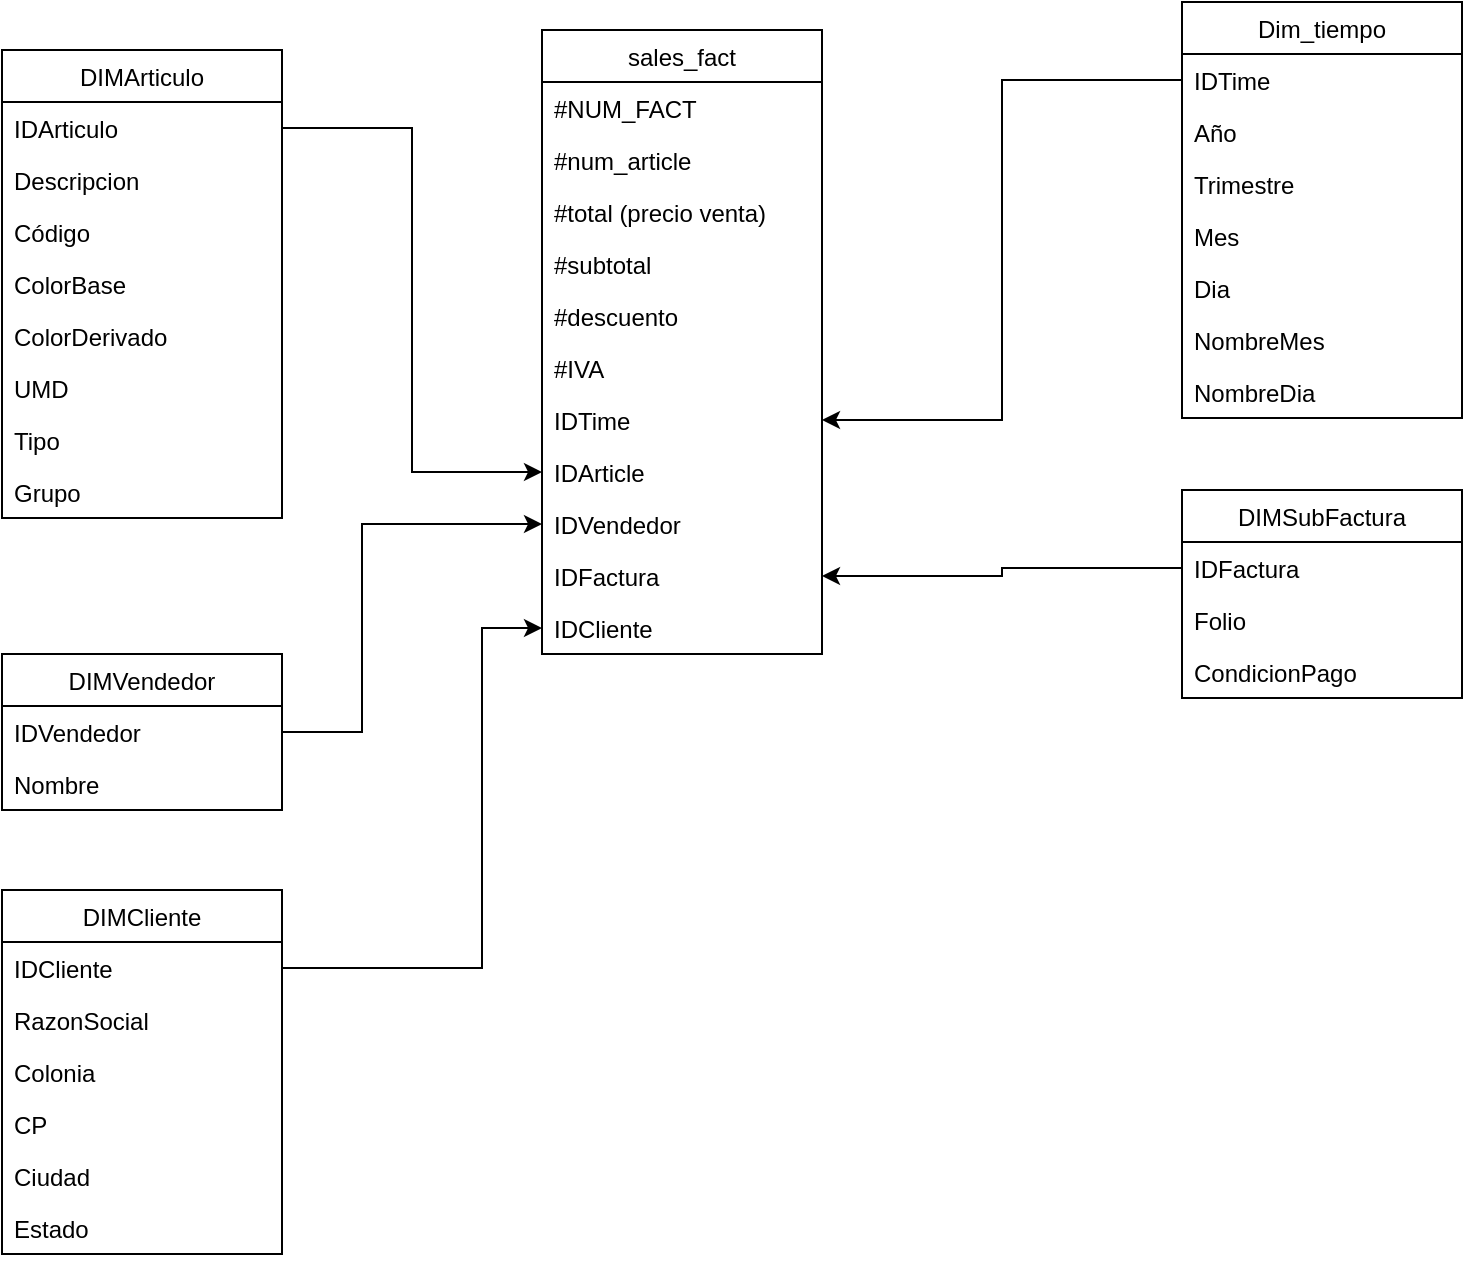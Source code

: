 <mxfile version="15.2.7" type="device"><diagram id="2OoZqWvPzdYR_3UG_opN" name="Página-1"><mxGraphModel dx="1102" dy="550" grid="1" gridSize="10" guides="1" tooltips="1" connect="1" arrows="1" fold="1" page="1" pageScale="1" pageWidth="827" pageHeight="1169" math="0" shadow="0"><root><mxCell id="0"/><mxCell id="1" parent="0"/><mxCell id="Zclb2I6ghxSD00dmzPSG-1" value="sales_fact" style="swimlane;fontStyle=0;childLayout=stackLayout;horizontal=1;startSize=26;fillColor=none;horizontalStack=0;resizeParent=1;resizeParentMax=0;resizeLast=0;collapsible=1;marginBottom=0;" parent="1" vertex="1"><mxGeometry x="310" y="190" width="140" height="312" as="geometry"/></mxCell><mxCell id="Zclb2I6ghxSD00dmzPSG-8" value="#NUM_FACT" style="text;strokeColor=none;fillColor=none;align=left;verticalAlign=top;spacingLeft=4;spacingRight=4;overflow=hidden;rotatable=0;points=[[0,0.5],[1,0.5]];portConstraint=eastwest;" parent="Zclb2I6ghxSD00dmzPSG-1" vertex="1"><mxGeometry y="26" width="140" height="26" as="geometry"/></mxCell><mxCell id="Zclb2I6ghxSD00dmzPSG-5" value="#num_article" style="text;strokeColor=none;fillColor=none;align=left;verticalAlign=top;spacingLeft=4;spacingRight=4;overflow=hidden;rotatable=0;points=[[0,0.5],[1,0.5]];portConstraint=eastwest;" parent="Zclb2I6ghxSD00dmzPSG-1" vertex="1"><mxGeometry y="52" width="140" height="26" as="geometry"/></mxCell><mxCell id="Zclb2I6ghxSD00dmzPSG-37" value="#total (precio venta)" style="text;strokeColor=none;fillColor=none;align=left;verticalAlign=top;spacingLeft=4;spacingRight=4;overflow=hidden;rotatable=0;points=[[0,0.5],[1,0.5]];portConstraint=eastwest;" parent="Zclb2I6ghxSD00dmzPSG-1" vertex="1"><mxGeometry y="78" width="140" height="26" as="geometry"/></mxCell><mxCell id="7O4tBIvkz-tvfTOCQzpD-5" value="#subtotal" style="text;strokeColor=none;fillColor=none;align=left;verticalAlign=top;spacingLeft=4;spacingRight=4;overflow=hidden;rotatable=0;points=[[0,0.5],[1,0.5]];portConstraint=eastwest;" vertex="1" parent="Zclb2I6ghxSD00dmzPSG-1"><mxGeometry y="104" width="140" height="26" as="geometry"/></mxCell><mxCell id="7O4tBIvkz-tvfTOCQzpD-6" value="#descuento" style="text;strokeColor=none;fillColor=none;align=left;verticalAlign=top;spacingLeft=4;spacingRight=4;overflow=hidden;rotatable=0;points=[[0,0.5],[1,0.5]];portConstraint=eastwest;" vertex="1" parent="Zclb2I6ghxSD00dmzPSG-1"><mxGeometry y="130" width="140" height="26" as="geometry"/></mxCell><mxCell id="Zclb2I6ghxSD00dmzPSG-36" value="#IVA" style="text;strokeColor=none;fillColor=none;align=left;verticalAlign=top;spacingLeft=4;spacingRight=4;overflow=hidden;rotatable=0;points=[[0,0.5],[1,0.5]];portConstraint=eastwest;" parent="Zclb2I6ghxSD00dmzPSG-1" vertex="1"><mxGeometry y="156" width="140" height="26" as="geometry"/></mxCell><mxCell id="Zclb2I6ghxSD00dmzPSG-2" value="IDTime" style="text;strokeColor=none;fillColor=none;align=left;verticalAlign=top;spacingLeft=4;spacingRight=4;overflow=hidden;rotatable=0;points=[[0,0.5],[1,0.5]];portConstraint=eastwest;" parent="Zclb2I6ghxSD00dmzPSG-1" vertex="1"><mxGeometry y="182" width="140" height="26" as="geometry"/></mxCell><mxCell id="Zclb2I6ghxSD00dmzPSG-10" value="IDArticle" style="text;strokeColor=none;fillColor=none;align=left;verticalAlign=top;spacingLeft=4;spacingRight=4;overflow=hidden;rotatable=0;points=[[0,0.5],[1,0.5]];portConstraint=eastwest;" parent="Zclb2I6ghxSD00dmzPSG-1" vertex="1"><mxGeometry y="208" width="140" height="26" as="geometry"/></mxCell><mxCell id="Zclb2I6ghxSD00dmzPSG-3" value="IDVendedor" style="text;strokeColor=none;fillColor=none;align=left;verticalAlign=top;spacingLeft=4;spacingRight=4;overflow=hidden;rotatable=0;points=[[0,0.5],[1,0.5]];portConstraint=eastwest;" parent="Zclb2I6ghxSD00dmzPSG-1" vertex="1"><mxGeometry y="234" width="140" height="26" as="geometry"/></mxCell><mxCell id="Zclb2I6ghxSD00dmzPSG-7" value="IDFactura" style="text;strokeColor=none;fillColor=none;align=left;verticalAlign=top;spacingLeft=4;spacingRight=4;overflow=hidden;rotatable=0;points=[[0,0.5],[1,0.5]];portConstraint=eastwest;" parent="Zclb2I6ghxSD00dmzPSG-1" vertex="1"><mxGeometry y="260" width="140" height="26" as="geometry"/></mxCell><mxCell id="Zclb2I6ghxSD00dmzPSG-42" value="IDCliente" style="text;strokeColor=none;fillColor=none;align=left;verticalAlign=top;spacingLeft=4;spacingRight=4;overflow=hidden;rotatable=0;points=[[0,0.5],[1,0.5]];portConstraint=eastwest;" parent="Zclb2I6ghxSD00dmzPSG-1" vertex="1"><mxGeometry y="286" width="140" height="26" as="geometry"/></mxCell><mxCell id="Zclb2I6ghxSD00dmzPSG-11" value="Dim_tiempo" style="swimlane;fontStyle=0;childLayout=stackLayout;horizontal=1;startSize=26;fillColor=none;horizontalStack=0;resizeParent=1;resizeParentMax=0;resizeLast=0;collapsible=1;marginBottom=0;" parent="1" vertex="1"><mxGeometry x="630" y="176" width="140" height="208" as="geometry"/></mxCell><mxCell id="Zclb2I6ghxSD00dmzPSG-12" value="IDTime" style="text;strokeColor=none;fillColor=none;align=left;verticalAlign=top;spacingLeft=4;spacingRight=4;overflow=hidden;rotatable=0;points=[[0,0.5],[1,0.5]];portConstraint=eastwest;" parent="Zclb2I6ghxSD00dmzPSG-11" vertex="1"><mxGeometry y="26" width="140" height="26" as="geometry"/></mxCell><mxCell id="Zclb2I6ghxSD00dmzPSG-13" value="Año" style="text;strokeColor=none;fillColor=none;align=left;verticalAlign=top;spacingLeft=4;spacingRight=4;overflow=hidden;rotatable=0;points=[[0,0.5],[1,0.5]];portConstraint=eastwest;" parent="Zclb2I6ghxSD00dmzPSG-11" vertex="1"><mxGeometry y="52" width="140" height="26" as="geometry"/></mxCell><mxCell id="Zclb2I6ghxSD00dmzPSG-14" value="Trimestre" style="text;strokeColor=none;fillColor=none;align=left;verticalAlign=top;spacingLeft=4;spacingRight=4;overflow=hidden;rotatable=0;points=[[0,0.5],[1,0.5]];portConstraint=eastwest;" parent="Zclb2I6ghxSD00dmzPSG-11" vertex="1"><mxGeometry y="78" width="140" height="26" as="geometry"/></mxCell><mxCell id="Zclb2I6ghxSD00dmzPSG-33" value="Mes" style="text;strokeColor=none;fillColor=none;align=left;verticalAlign=top;spacingLeft=4;spacingRight=4;overflow=hidden;rotatable=0;points=[[0,0.5],[1,0.5]];portConstraint=eastwest;" parent="Zclb2I6ghxSD00dmzPSG-11" vertex="1"><mxGeometry y="104" width="140" height="26" as="geometry"/></mxCell><mxCell id="7O4tBIvkz-tvfTOCQzpD-2" value="Dia" style="text;strokeColor=none;fillColor=none;align=left;verticalAlign=top;spacingLeft=4;spacingRight=4;overflow=hidden;rotatable=0;points=[[0,0.5],[1,0.5]];portConstraint=eastwest;" vertex="1" parent="Zclb2I6ghxSD00dmzPSG-11"><mxGeometry y="130" width="140" height="26" as="geometry"/></mxCell><mxCell id="7O4tBIvkz-tvfTOCQzpD-3" value="NombreMes" style="text;strokeColor=none;fillColor=none;align=left;verticalAlign=top;spacingLeft=4;spacingRight=4;overflow=hidden;rotatable=0;points=[[0,0.5],[1,0.5]];portConstraint=eastwest;" vertex="1" parent="Zclb2I6ghxSD00dmzPSG-11"><mxGeometry y="156" width="140" height="26" as="geometry"/></mxCell><mxCell id="Zclb2I6ghxSD00dmzPSG-34" value="NombreDia" style="text;strokeColor=none;fillColor=none;align=left;verticalAlign=top;spacingLeft=4;spacingRight=4;overflow=hidden;rotatable=0;points=[[0,0.5],[1,0.5]];portConstraint=eastwest;" parent="Zclb2I6ghxSD00dmzPSG-11" vertex="1"><mxGeometry y="182" width="140" height="26" as="geometry"/></mxCell><mxCell id="Zclb2I6ghxSD00dmzPSG-15" value="DIMVendedor" style="swimlane;fontStyle=0;childLayout=stackLayout;horizontal=1;startSize=26;fillColor=none;horizontalStack=0;resizeParent=1;resizeParentMax=0;resizeLast=0;collapsible=1;marginBottom=0;" parent="1" vertex="1"><mxGeometry x="40" y="502" width="140" height="78" as="geometry"/></mxCell><mxCell id="Zclb2I6ghxSD00dmzPSG-16" value="IDVendedor" style="text;strokeColor=none;fillColor=none;align=left;verticalAlign=top;spacingLeft=4;spacingRight=4;overflow=hidden;rotatable=0;points=[[0,0.5],[1,0.5]];portConstraint=eastwest;" parent="Zclb2I6ghxSD00dmzPSG-15" vertex="1"><mxGeometry y="26" width="140" height="26" as="geometry"/></mxCell><mxCell id="Zclb2I6ghxSD00dmzPSG-17" value="Nombre" style="text;strokeColor=none;fillColor=none;align=left;verticalAlign=top;spacingLeft=4;spacingRight=4;overflow=hidden;rotatable=0;points=[[0,0.5],[1,0.5]];portConstraint=eastwest;" parent="Zclb2I6ghxSD00dmzPSG-15" vertex="1"><mxGeometry y="52" width="140" height="26" as="geometry"/></mxCell><mxCell id="Zclb2I6ghxSD00dmzPSG-19" value="DIMArticulo" style="swimlane;fontStyle=0;childLayout=stackLayout;horizontal=1;startSize=26;fillColor=none;horizontalStack=0;resizeParent=1;resizeParentMax=0;resizeLast=0;collapsible=1;marginBottom=0;" parent="1" vertex="1"><mxGeometry x="40" y="200" width="140" height="234" as="geometry"/></mxCell><mxCell id="Zclb2I6ghxSD00dmzPSG-20" value="IDArticulo" style="text;strokeColor=none;fillColor=none;align=left;verticalAlign=top;spacingLeft=4;spacingRight=4;overflow=hidden;rotatable=0;points=[[0,0.5],[1,0.5]];portConstraint=eastwest;" parent="Zclb2I6ghxSD00dmzPSG-19" vertex="1"><mxGeometry y="26" width="140" height="26" as="geometry"/></mxCell><mxCell id="Zclb2I6ghxSD00dmzPSG-21" value="Descripcion" style="text;strokeColor=none;fillColor=none;align=left;verticalAlign=top;spacingLeft=4;spacingRight=4;overflow=hidden;rotatable=0;points=[[0,0.5],[1,0.5]];portConstraint=eastwest;" parent="Zclb2I6ghxSD00dmzPSG-19" vertex="1"><mxGeometry y="52" width="140" height="26" as="geometry"/></mxCell><mxCell id="Zclb2I6ghxSD00dmzPSG-22" value="Código" style="text;strokeColor=none;fillColor=none;align=left;verticalAlign=top;spacingLeft=4;spacingRight=4;overflow=hidden;rotatable=0;points=[[0,0.5],[1,0.5]];portConstraint=eastwest;" parent="Zclb2I6ghxSD00dmzPSG-19" vertex="1"><mxGeometry y="78" width="140" height="26" as="geometry"/></mxCell><mxCell id="Zclb2I6ghxSD00dmzPSG-30" value="ColorBase" style="text;strokeColor=none;fillColor=none;align=left;verticalAlign=top;spacingLeft=4;spacingRight=4;overflow=hidden;rotatable=0;points=[[0,0.5],[1,0.5]];portConstraint=eastwest;" parent="Zclb2I6ghxSD00dmzPSG-19" vertex="1"><mxGeometry y="104" width="140" height="26" as="geometry"/></mxCell><mxCell id="Zclb2I6ghxSD00dmzPSG-53" value="ColorDerivado" style="text;strokeColor=none;fillColor=none;align=left;verticalAlign=top;spacingLeft=4;spacingRight=4;overflow=hidden;rotatable=0;points=[[0,0.5],[1,0.5]];portConstraint=eastwest;" parent="Zclb2I6ghxSD00dmzPSG-19" vertex="1"><mxGeometry y="130" width="140" height="26" as="geometry"/></mxCell><mxCell id="Zclb2I6ghxSD00dmzPSG-29" value="UMD" style="text;strokeColor=none;fillColor=none;align=left;verticalAlign=top;spacingLeft=4;spacingRight=4;overflow=hidden;rotatable=0;points=[[0,0.5],[1,0.5]];portConstraint=eastwest;" parent="Zclb2I6ghxSD00dmzPSG-19" vertex="1"><mxGeometry y="156" width="140" height="26" as="geometry"/></mxCell><mxCell id="Zclb2I6ghxSD00dmzPSG-52" value="Tipo" style="text;strokeColor=none;fillColor=none;align=left;verticalAlign=top;spacingLeft=4;spacingRight=4;overflow=hidden;rotatable=0;points=[[0,0.5],[1,0.5]];portConstraint=eastwest;" parent="Zclb2I6ghxSD00dmzPSG-19" vertex="1"><mxGeometry y="182" width="140" height="26" as="geometry"/></mxCell><mxCell id="7O4tBIvkz-tvfTOCQzpD-1" value="Grupo" style="text;strokeColor=none;fillColor=none;align=left;verticalAlign=top;spacingLeft=4;spacingRight=4;overflow=hidden;rotatable=0;points=[[0,0.5],[1,0.5]];portConstraint=eastwest;" vertex="1" parent="Zclb2I6ghxSD00dmzPSG-19"><mxGeometry y="208" width="140" height="26" as="geometry"/></mxCell><mxCell id="Zclb2I6ghxSD00dmzPSG-23" value="DIMSubFactura" style="swimlane;fontStyle=0;childLayout=stackLayout;horizontal=1;startSize=26;fillColor=none;horizontalStack=0;resizeParent=1;resizeParentMax=0;resizeLast=0;collapsible=1;marginBottom=0;" parent="1" vertex="1"><mxGeometry x="630" y="420" width="140" height="104" as="geometry"/></mxCell><mxCell id="Zclb2I6ghxSD00dmzPSG-24" value="IDFactura" style="text;strokeColor=none;fillColor=none;align=left;verticalAlign=top;spacingLeft=4;spacingRight=4;overflow=hidden;rotatable=0;points=[[0,0.5],[1,0.5]];portConstraint=eastwest;" parent="Zclb2I6ghxSD00dmzPSG-23" vertex="1"><mxGeometry y="26" width="140" height="26" as="geometry"/></mxCell><mxCell id="7O4tBIvkz-tvfTOCQzpD-4" value="Folio" style="text;strokeColor=none;fillColor=none;align=left;verticalAlign=top;spacingLeft=4;spacingRight=4;overflow=hidden;rotatable=0;points=[[0,0.5],[1,0.5]];portConstraint=eastwest;" vertex="1" parent="Zclb2I6ghxSD00dmzPSG-23"><mxGeometry y="52" width="140" height="26" as="geometry"/></mxCell><mxCell id="7O4tBIvkz-tvfTOCQzpD-8" value="CondicionPago" style="text;strokeColor=none;fillColor=none;align=left;verticalAlign=top;spacingLeft=4;spacingRight=4;overflow=hidden;rotatable=0;points=[[0,0.5],[1,0.5]];portConstraint=eastwest;" vertex="1" parent="Zclb2I6ghxSD00dmzPSG-23"><mxGeometry y="78" width="140" height="26" as="geometry"/></mxCell><mxCell id="Zclb2I6ghxSD00dmzPSG-27" style="edgeStyle=orthogonalEdgeStyle;rounded=0;orthogonalLoop=1;jettySize=auto;html=1;exitX=1;exitY=0.5;exitDx=0;exitDy=0;entryX=0;entryY=0.5;entryDx=0;entryDy=0;" parent="1" source="Zclb2I6ghxSD00dmzPSG-16" target="Zclb2I6ghxSD00dmzPSG-3" edge="1"><mxGeometry relative="1" as="geometry"><Array as="points"><mxPoint x="220" y="541"/><mxPoint x="220" y="437"/></Array></mxGeometry></mxCell><mxCell id="Zclb2I6ghxSD00dmzPSG-31" style="edgeStyle=orthogonalEdgeStyle;rounded=0;orthogonalLoop=1;jettySize=auto;html=1;exitX=1;exitY=0.5;exitDx=0;exitDy=0;entryX=0;entryY=0.5;entryDx=0;entryDy=0;" parent="1" source="Zclb2I6ghxSD00dmzPSG-20" target="Zclb2I6ghxSD00dmzPSG-10" edge="1"><mxGeometry relative="1" as="geometry"/></mxCell><mxCell id="Zclb2I6ghxSD00dmzPSG-32" style="edgeStyle=orthogonalEdgeStyle;rounded=0;orthogonalLoop=1;jettySize=auto;html=1;exitX=0;exitY=0.5;exitDx=0;exitDy=0;entryX=1;entryY=0.5;entryDx=0;entryDy=0;" parent="1" source="Zclb2I6ghxSD00dmzPSG-12" target="Zclb2I6ghxSD00dmzPSG-2" edge="1"><mxGeometry relative="1" as="geometry"/></mxCell><mxCell id="Zclb2I6ghxSD00dmzPSG-35" style="edgeStyle=orthogonalEdgeStyle;rounded=0;orthogonalLoop=1;jettySize=auto;html=1;exitX=0;exitY=0.5;exitDx=0;exitDy=0;entryX=1;entryY=0.5;entryDx=0;entryDy=0;" parent="1" source="Zclb2I6ghxSD00dmzPSG-24" target="Zclb2I6ghxSD00dmzPSG-7" edge="1"><mxGeometry relative="1" as="geometry"/></mxCell><mxCell id="Zclb2I6ghxSD00dmzPSG-38" value="DIMCliente" style="swimlane;fontStyle=0;childLayout=stackLayout;horizontal=1;startSize=26;fillColor=none;horizontalStack=0;resizeParent=1;resizeParentMax=0;resizeLast=0;collapsible=1;marginBottom=0;" parent="1" vertex="1"><mxGeometry x="40" y="620" width="140" height="182" as="geometry"/></mxCell><mxCell id="Zclb2I6ghxSD00dmzPSG-39" value="IDCliente" style="text;strokeColor=none;fillColor=none;align=left;verticalAlign=top;spacingLeft=4;spacingRight=4;overflow=hidden;rotatable=0;points=[[0,0.5],[1,0.5]];portConstraint=eastwest;" parent="Zclb2I6ghxSD00dmzPSG-38" vertex="1"><mxGeometry y="26" width="140" height="26" as="geometry"/></mxCell><mxCell id="Zclb2I6ghxSD00dmzPSG-40" value="RazonSocial" style="text;strokeColor=none;fillColor=none;align=left;verticalAlign=top;spacingLeft=4;spacingRight=4;overflow=hidden;rotatable=0;points=[[0,0.5],[1,0.5]];portConstraint=eastwest;" parent="Zclb2I6ghxSD00dmzPSG-38" vertex="1"><mxGeometry y="52" width="140" height="26" as="geometry"/></mxCell><mxCell id="Zclb2I6ghxSD00dmzPSG-45" value="Colonia" style="text;strokeColor=none;fillColor=none;align=left;verticalAlign=top;spacingLeft=4;spacingRight=4;overflow=hidden;rotatable=0;points=[[0,0.5],[1,0.5]];portConstraint=eastwest;" parent="Zclb2I6ghxSD00dmzPSG-38" vertex="1"><mxGeometry y="78" width="140" height="26" as="geometry"/></mxCell><mxCell id="Zclb2I6ghxSD00dmzPSG-44" value="CP" style="text;strokeColor=none;fillColor=none;align=left;verticalAlign=top;spacingLeft=4;spacingRight=4;overflow=hidden;rotatable=0;points=[[0,0.5],[1,0.5]];portConstraint=eastwest;" parent="Zclb2I6ghxSD00dmzPSG-38" vertex="1"><mxGeometry y="104" width="140" height="26" as="geometry"/></mxCell><mxCell id="Zclb2I6ghxSD00dmzPSG-41" value="Ciudad" style="text;strokeColor=none;fillColor=none;align=left;verticalAlign=top;spacingLeft=4;spacingRight=4;overflow=hidden;rotatable=0;points=[[0,0.5],[1,0.5]];portConstraint=eastwest;" parent="Zclb2I6ghxSD00dmzPSG-38" vertex="1"><mxGeometry y="130" width="140" height="26" as="geometry"/></mxCell><mxCell id="7O4tBIvkz-tvfTOCQzpD-7" value="Estado" style="text;strokeColor=none;fillColor=none;align=left;verticalAlign=top;spacingLeft=4;spacingRight=4;overflow=hidden;rotatable=0;points=[[0,0.5],[1,0.5]];portConstraint=eastwest;" vertex="1" parent="Zclb2I6ghxSD00dmzPSG-38"><mxGeometry y="156" width="140" height="26" as="geometry"/></mxCell><mxCell id="Zclb2I6ghxSD00dmzPSG-43" style="edgeStyle=orthogonalEdgeStyle;rounded=0;orthogonalLoop=1;jettySize=auto;html=1;exitX=1;exitY=0.5;exitDx=0;exitDy=0;entryX=0;entryY=0.5;entryDx=0;entryDy=0;" parent="1" source="Zclb2I6ghxSD00dmzPSG-39" target="Zclb2I6ghxSD00dmzPSG-42" edge="1"><mxGeometry relative="1" as="geometry"><Array as="points"><mxPoint x="280" y="659"/><mxPoint x="280" y="489"/></Array></mxGeometry></mxCell></root></mxGraphModel></diagram></mxfile>